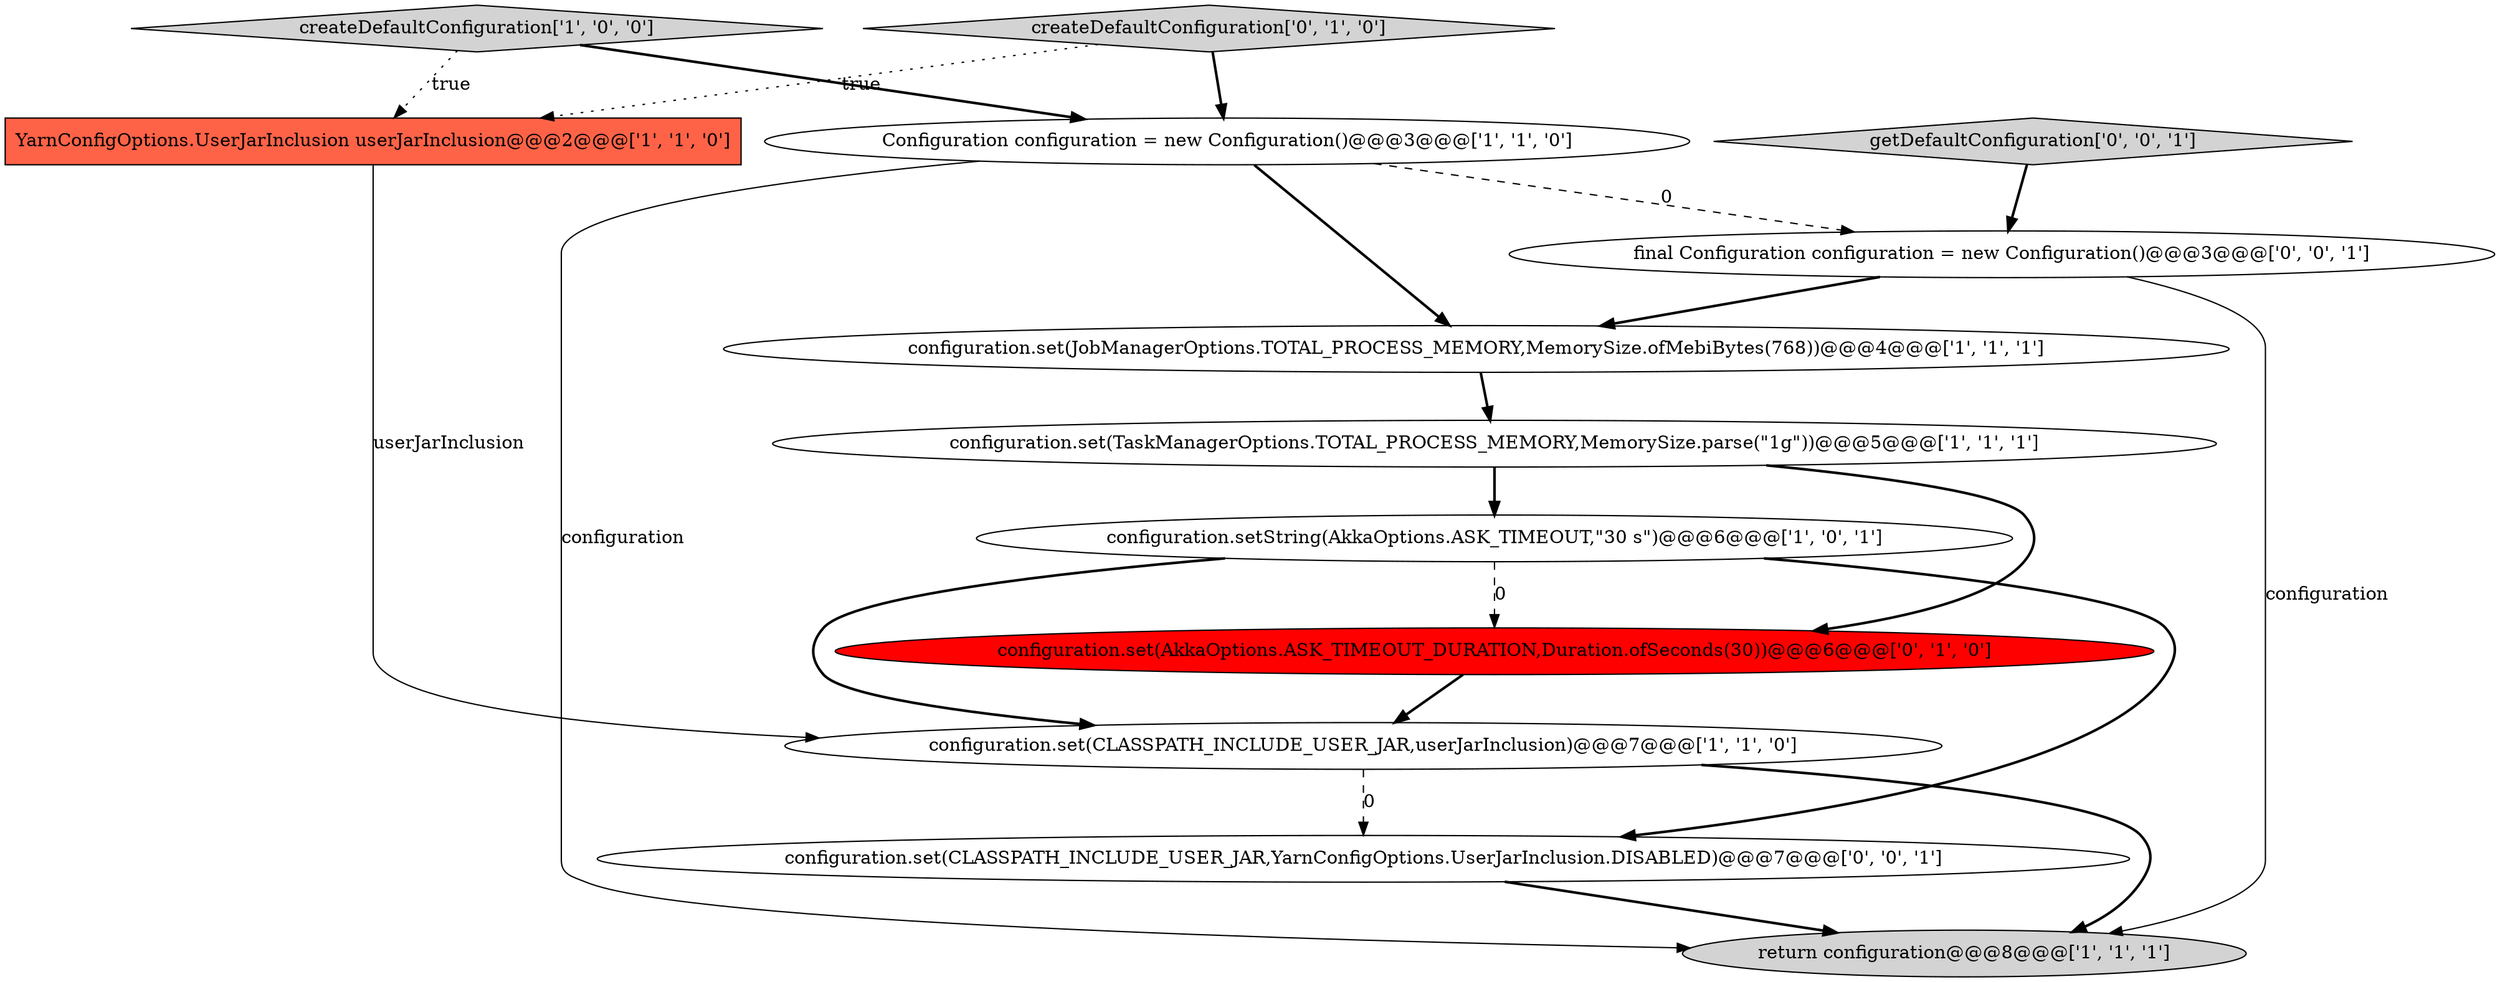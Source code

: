 digraph {
3 [style = filled, label = "configuration.set(TaskManagerOptions.TOTAL_PROCESS_MEMORY,MemorySize.parse(\"1g\"))@@@5@@@['1', '1', '1']", fillcolor = white, shape = ellipse image = "AAA0AAABBB1BBB"];
12 [style = filled, label = "getDefaultConfiguration['0', '0', '1']", fillcolor = lightgray, shape = diamond image = "AAA0AAABBB3BBB"];
7 [style = filled, label = "Configuration configuration = new Configuration()@@@3@@@['1', '1', '0']", fillcolor = white, shape = ellipse image = "AAA0AAABBB1BBB"];
11 [style = filled, label = "configuration.set(CLASSPATH_INCLUDE_USER_JAR,YarnConfigOptions.UserJarInclusion.DISABLED)@@@7@@@['0', '0', '1']", fillcolor = white, shape = ellipse image = "AAA0AAABBB3BBB"];
4 [style = filled, label = "createDefaultConfiguration['1', '0', '0']", fillcolor = lightgray, shape = diamond image = "AAA0AAABBB1BBB"];
2 [style = filled, label = "configuration.setString(AkkaOptions.ASK_TIMEOUT,\"30 s\")@@@6@@@['1', '0', '1']", fillcolor = white, shape = ellipse image = "AAA0AAABBB1BBB"];
6 [style = filled, label = "YarnConfigOptions.UserJarInclusion userJarInclusion@@@2@@@['1', '1', '0']", fillcolor = tomato, shape = box image = "AAA0AAABBB1BBB"];
8 [style = filled, label = "createDefaultConfiguration['0', '1', '0']", fillcolor = lightgray, shape = diamond image = "AAA0AAABBB2BBB"];
10 [style = filled, label = "final Configuration configuration = new Configuration()@@@3@@@['0', '0', '1']", fillcolor = white, shape = ellipse image = "AAA0AAABBB3BBB"];
0 [style = filled, label = "configuration.set(JobManagerOptions.TOTAL_PROCESS_MEMORY,MemorySize.ofMebiBytes(768))@@@4@@@['1', '1', '1']", fillcolor = white, shape = ellipse image = "AAA0AAABBB1BBB"];
5 [style = filled, label = "return configuration@@@8@@@['1', '1', '1']", fillcolor = lightgray, shape = ellipse image = "AAA0AAABBB1BBB"];
9 [style = filled, label = "configuration.set(AkkaOptions.ASK_TIMEOUT_DURATION,Duration.ofSeconds(30))@@@6@@@['0', '1', '0']", fillcolor = red, shape = ellipse image = "AAA1AAABBB2BBB"];
1 [style = filled, label = "configuration.set(CLASSPATH_INCLUDE_USER_JAR,userJarInclusion)@@@7@@@['1', '1', '0']", fillcolor = white, shape = ellipse image = "AAA0AAABBB1BBB"];
1->5 [style = bold, label=""];
0->3 [style = bold, label=""];
4->6 [style = dotted, label="true"];
2->1 [style = bold, label=""];
7->0 [style = bold, label=""];
6->1 [style = solid, label="userJarInclusion"];
4->7 [style = bold, label=""];
8->7 [style = bold, label=""];
3->9 [style = bold, label=""];
11->5 [style = bold, label=""];
12->10 [style = bold, label=""];
8->6 [style = dotted, label="true"];
3->2 [style = bold, label=""];
2->9 [style = dashed, label="0"];
1->11 [style = dashed, label="0"];
10->0 [style = bold, label=""];
7->10 [style = dashed, label="0"];
7->5 [style = solid, label="configuration"];
9->1 [style = bold, label=""];
2->11 [style = bold, label=""];
10->5 [style = solid, label="configuration"];
}
